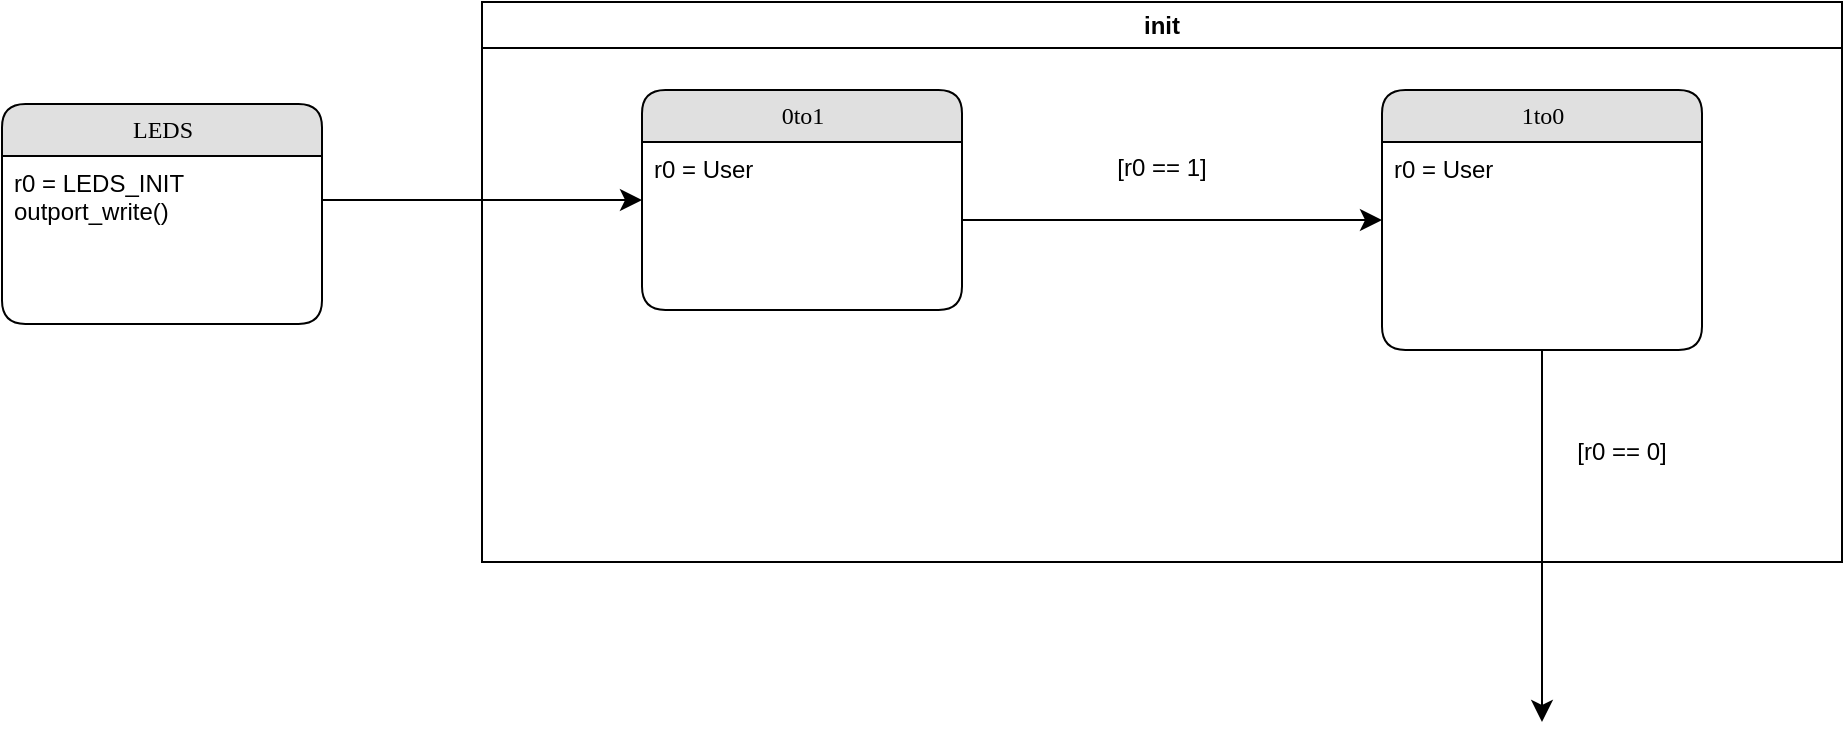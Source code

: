 <mxfile version="21.3.5" type="device">
  <diagram name="Page-1" id="b520641d-4fe3-3701-9064-5fc419738815">
    <mxGraphModel dx="2179" dy="655" grid="1" gridSize="10" guides="1" tooltips="1" connect="1" arrows="1" fold="1" page="1" pageScale="1" pageWidth="1100" pageHeight="850" background="none" math="0" shadow="0">
      <root>
        <mxCell id="0" />
        <mxCell id="1" parent="0" />
        <mxCell id="21ea969265ad0168-10" value="1to0" style="swimlane;html=1;fontStyle=0;childLayout=stackLayout;horizontal=1;startSize=26;fillColor=#e0e0e0;horizontalStack=0;resizeParent=1;resizeLast=0;collapsible=1;marginBottom=0;swimlaneFillColor=#ffffff;align=center;rounded=1;shadow=0;comic=0;labelBackgroundColor=none;strokeWidth=1;fontFamily=Verdana;fontSize=12" parent="1" vertex="1">
          <mxGeometry x="560" y="84" width="160" height="130" as="geometry" />
        </mxCell>
        <mxCell id="21ea969265ad0168-11" value="r0 = User" style="text;html=1;strokeColor=none;fillColor=none;spacingLeft=4;spacingRight=4;whiteSpace=wrap;overflow=hidden;rotatable=0;points=[[0,0.5],[1,0.5]];portConstraint=eastwest;" parent="21ea969265ad0168-10" vertex="1">
          <mxGeometry y="26" width="160" height="26" as="geometry" />
        </mxCell>
        <mxCell id="21ea969265ad0168-38" style="edgeStyle=orthogonalEdgeStyle;html=1;labelBackgroundColor=none;startFill=0;startSize=8;endFill=1;endSize=8;fontFamily=Verdana;fontSize=12;" parent="1" source="21ea969265ad0168-10" edge="1">
          <mxGeometry relative="1" as="geometry">
            <mxPoint x="640" y="400" as="targetPoint" />
          </mxGeometry>
        </mxCell>
        <mxCell id="21ea969265ad0168-39" style="edgeStyle=orthogonalEdgeStyle;html=1;entryX=0;entryY=0.5;labelBackgroundColor=none;startFill=0;startSize=8;endFill=1;endSize=8;fontFamily=Verdana;fontSize=12;" parent="1" edge="1">
          <mxGeometry relative="1" as="geometry">
            <Array as="points" />
            <mxPoint x="350" y="149" as="sourcePoint" />
            <mxPoint x="560" y="149" as="targetPoint" />
          </mxGeometry>
        </mxCell>
        <mxCell id="_QG_Un_Kt5ERCxtmQ5hU-1" value="init" style="swimlane;whiteSpace=wrap;html=1;" vertex="1" parent="1">
          <mxGeometry x="110" y="40" width="680" height="280" as="geometry" />
        </mxCell>
        <mxCell id="21ea969265ad0168-6" value="0to1" style="swimlane;html=1;fontStyle=0;childLayout=stackLayout;horizontal=1;startSize=26;fillColor=#e0e0e0;horizontalStack=0;resizeParent=1;resizeLast=0;collapsible=1;marginBottom=0;swimlaneFillColor=#ffffff;align=center;rounded=1;shadow=0;comic=0;labelBackgroundColor=none;strokeWidth=1;fontFamily=Verdana;fontSize=12" parent="_QG_Un_Kt5ERCxtmQ5hU-1" vertex="1">
          <mxGeometry x="80" y="44" width="160" height="110" as="geometry" />
        </mxCell>
        <mxCell id="21ea969265ad0168-7" value="r0 = User&amp;nbsp;" style="text;html=1;strokeColor=none;fillColor=none;spacingLeft=4;spacingRight=4;whiteSpace=wrap;overflow=hidden;rotatable=0;points=[[0,0.5],[1,0.5]];portConstraint=eastwest;" parent="21ea969265ad0168-6" vertex="1">
          <mxGeometry y="26" width="160" height="26" as="geometry" />
        </mxCell>
        <mxCell id="_QG_Un_Kt5ERCxtmQ5hU-10" value="[r0 == 1]" style="text;html=1;strokeColor=none;fillColor=none;align=center;verticalAlign=middle;whiteSpace=wrap;rounded=0;" vertex="1" parent="_QG_Un_Kt5ERCxtmQ5hU-1">
          <mxGeometry x="310" y="68" width="60" height="30" as="geometry" />
        </mxCell>
        <mxCell id="_QG_Un_Kt5ERCxtmQ5hU-11" value="[r0 == 0]" style="text;html=1;strokeColor=none;fillColor=none;align=center;verticalAlign=middle;whiteSpace=wrap;rounded=0;" vertex="1" parent="_QG_Un_Kt5ERCxtmQ5hU-1">
          <mxGeometry x="540" y="210" width="60" height="30" as="geometry" />
        </mxCell>
        <mxCell id="_QG_Un_Kt5ERCxtmQ5hU-3" style="edgeStyle=orthogonalEdgeStyle;html=1;labelBackgroundColor=none;startFill=0;startSize=8;endFill=1;endSize=8;fontFamily=Verdana;fontSize=12;exitX=1;exitY=0.5;entryX=0;entryY=0.5;entryDx=0;entryDy=0;exitDx=0;exitDy=0;" edge="1" parent="1" source="_QG_Un_Kt5ERCxtmQ5hU-9" target="21ea969265ad0168-6">
          <mxGeometry relative="1" as="geometry">
            <Array as="points" />
            <mxPoint y="148.5" as="sourcePoint" />
            <mxPoint x="160" y="210" as="targetPoint" />
          </mxGeometry>
        </mxCell>
        <mxCell id="_QG_Un_Kt5ERCxtmQ5hU-8" value="LEDS" style="swimlane;html=1;fontStyle=0;childLayout=stackLayout;horizontal=1;startSize=26;fillColor=#e0e0e0;horizontalStack=0;resizeParent=1;resizeLast=0;collapsible=1;marginBottom=0;swimlaneFillColor=#ffffff;align=center;rounded=1;shadow=0;comic=0;labelBackgroundColor=none;strokeWidth=1;fontFamily=Verdana;fontSize=12" vertex="1" parent="1">
          <mxGeometry x="-130" y="91" width="160" height="110" as="geometry" />
        </mxCell>
        <mxCell id="_QG_Un_Kt5ERCxtmQ5hU-9" value="r0 = LEDS_INIT&lt;br&gt;outport_write()" style="text;html=1;strokeColor=none;fillColor=none;spacingLeft=4;spacingRight=4;whiteSpace=wrap;overflow=hidden;rotatable=0;points=[[0,0.5],[1,0.5]];portConstraint=eastwest;" vertex="1" parent="_QG_Un_Kt5ERCxtmQ5hU-8">
          <mxGeometry y="26" width="160" height="44" as="geometry" />
        </mxCell>
      </root>
    </mxGraphModel>
  </diagram>
</mxfile>
